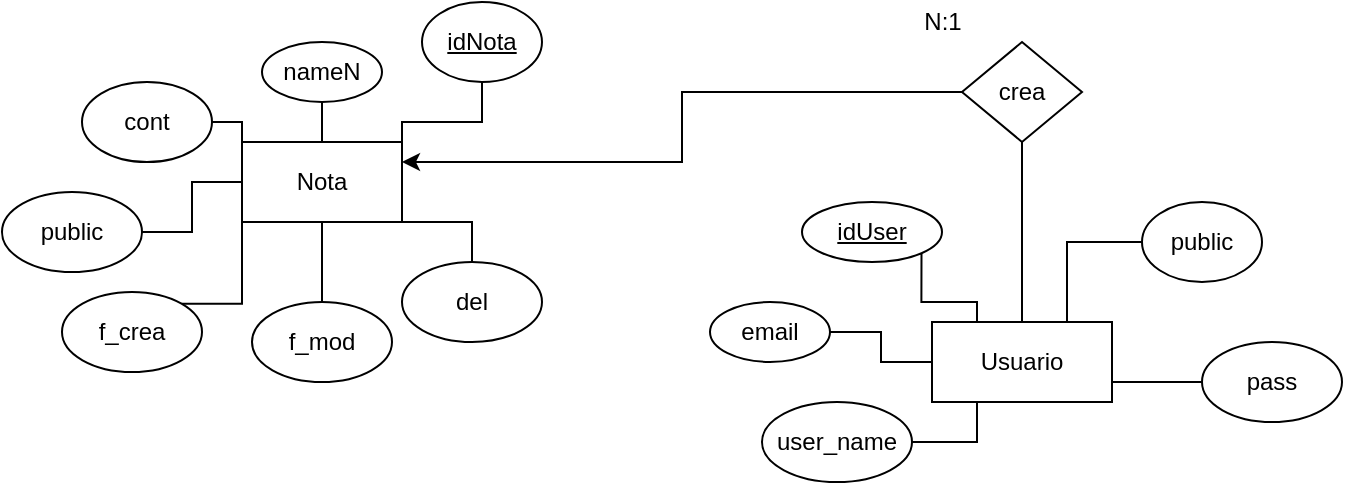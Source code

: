 <mxfile version="15.7.3" type="device"><diagram id="ehfaQRDbEwTxv-INhdDi" name="Page-1"><mxGraphModel dx="526" dy="534" grid="1" gridSize="10" guides="1" tooltips="1" connect="1" arrows="1" fold="1" page="1" pageScale="1" pageWidth="827" pageHeight="1169" math="0" shadow="0"><root><mxCell id="0"/><mxCell id="1" parent="0"/><mxCell id="5Wo8V2h785aiB88IcF0W-1" value="Nota" style="rounded=0;whiteSpace=wrap;html=1;" parent="1" vertex="1"><mxGeometry x="180" y="120" width="80" height="40" as="geometry"/></mxCell><mxCell id="5Wo8V2h785aiB88IcF0W-2" value="Usuario" style="whiteSpace=wrap;html=1;" parent="1" vertex="1"><mxGeometry x="525" y="210" width="90" height="40" as="geometry"/></mxCell><mxCell id="5Wo8V2h785aiB88IcF0W-6" style="edgeStyle=orthogonalEdgeStyle;rounded=0;orthogonalLoop=1;jettySize=auto;html=1;exitX=0;exitY=0.5;exitDx=0;exitDy=0;entryX=1;entryY=0.25;entryDx=0;entryDy=0;" parent="1" source="5Wo8V2h785aiB88IcF0W-5" target="5Wo8V2h785aiB88IcF0W-1" edge="1"><mxGeometry relative="1" as="geometry"/></mxCell><mxCell id="5Wo8V2h785aiB88IcF0W-7" style="edgeStyle=orthogonalEdgeStyle;rounded=0;orthogonalLoop=1;jettySize=auto;html=1;exitX=0.5;exitY=1;exitDx=0;exitDy=0;entryX=0.5;entryY=0;entryDx=0;entryDy=0;endArrow=none;endFill=0;" parent="1" source="5Wo8V2h785aiB88IcF0W-5" target="5Wo8V2h785aiB88IcF0W-2" edge="1"><mxGeometry relative="1" as="geometry"/></mxCell><mxCell id="5Wo8V2h785aiB88IcF0W-5" value="crea" style="rhombus;whiteSpace=wrap;html=1;" parent="1" vertex="1"><mxGeometry x="540" y="70" width="60" height="50" as="geometry"/></mxCell><mxCell id="5Wo8V2h785aiB88IcF0W-11" style="edgeStyle=orthogonalEdgeStyle;rounded=0;orthogonalLoop=1;jettySize=auto;html=1;exitX=0.5;exitY=1;exitDx=0;exitDy=0;entryX=1;entryY=0;entryDx=0;entryDy=0;endArrow=none;endFill=0;" parent="1" source="5Wo8V2h785aiB88IcF0W-10" target="5Wo8V2h785aiB88IcF0W-1" edge="1"><mxGeometry relative="1" as="geometry"/></mxCell><mxCell id="5Wo8V2h785aiB88IcF0W-10" value="&lt;u&gt;idNota&lt;/u&gt;" style="ellipse;whiteSpace=wrap;html=1;" parent="1" vertex="1"><mxGeometry x="270" y="50" width="60" height="40" as="geometry"/></mxCell><mxCell id="5Wo8V2h785aiB88IcF0W-13" value="N:1" style="text;html=1;align=center;verticalAlign=middle;resizable=0;points=[];autosize=1;strokeColor=none;fillColor=none;" parent="1" vertex="1"><mxGeometry x="515" y="50" width="30" height="20" as="geometry"/></mxCell><mxCell id="5Wo8V2h785aiB88IcF0W-20" style="edgeStyle=orthogonalEdgeStyle;rounded=0;orthogonalLoop=1;jettySize=auto;html=1;exitX=1;exitY=1;exitDx=0;exitDy=0;entryX=0.25;entryY=0;entryDx=0;entryDy=0;startArrow=none;startFill=0;endArrow=none;endFill=0;" parent="1" source="5Wo8V2h785aiB88IcF0W-15" target="5Wo8V2h785aiB88IcF0W-2" edge="1"><mxGeometry relative="1" as="geometry"/></mxCell><mxCell id="5Wo8V2h785aiB88IcF0W-15" value="&lt;u&gt;idUser&lt;/u&gt;" style="ellipse;whiteSpace=wrap;html=1;" parent="1" vertex="1"><mxGeometry x="460" y="150" width="70" height="30" as="geometry"/></mxCell><mxCell id="5Wo8V2h785aiB88IcF0W-22" style="edgeStyle=orthogonalEdgeStyle;rounded=0;orthogonalLoop=1;jettySize=auto;html=1;exitX=1;exitY=0.5;exitDx=0;exitDy=0;entryX=0.25;entryY=1;entryDx=0;entryDy=0;startArrow=none;startFill=0;endArrow=none;endFill=0;" parent="1" source="5Wo8V2h785aiB88IcF0W-16" target="5Wo8V2h785aiB88IcF0W-2" edge="1"><mxGeometry relative="1" as="geometry"/></mxCell><mxCell id="5Wo8V2h785aiB88IcF0W-16" value="user_name" style="ellipse;whiteSpace=wrap;html=1;" parent="1" vertex="1"><mxGeometry x="440" y="250" width="75" height="40" as="geometry"/></mxCell><mxCell id="5Wo8V2h785aiB88IcF0W-21" style="edgeStyle=orthogonalEdgeStyle;rounded=0;orthogonalLoop=1;jettySize=auto;html=1;exitX=1;exitY=0.5;exitDx=0;exitDy=0;entryX=0;entryY=0.5;entryDx=0;entryDy=0;startArrow=none;startFill=0;endArrow=none;endFill=0;" parent="1" source="5Wo8V2h785aiB88IcF0W-17" target="5Wo8V2h785aiB88IcF0W-2" edge="1"><mxGeometry relative="1" as="geometry"/></mxCell><mxCell id="5Wo8V2h785aiB88IcF0W-17" value="email" style="ellipse;whiteSpace=wrap;html=1;" parent="1" vertex="1"><mxGeometry x="414" y="200" width="60" height="30" as="geometry"/></mxCell><mxCell id="5Wo8V2h785aiB88IcF0W-23" style="edgeStyle=orthogonalEdgeStyle;rounded=0;orthogonalLoop=1;jettySize=auto;html=1;exitX=0;exitY=0.5;exitDx=0;exitDy=0;entryX=1;entryY=0.75;entryDx=0;entryDy=0;startArrow=none;startFill=0;endArrow=none;endFill=0;" parent="1" source="5Wo8V2h785aiB88IcF0W-18" target="5Wo8V2h785aiB88IcF0W-2" edge="1"><mxGeometry relative="1" as="geometry"/></mxCell><mxCell id="5Wo8V2h785aiB88IcF0W-18" value="pass" style="ellipse;whiteSpace=wrap;html=1;" parent="1" vertex="1"><mxGeometry x="660" y="220" width="70" height="40" as="geometry"/></mxCell><mxCell id="5Wo8V2h785aiB88IcF0W-24" style="edgeStyle=orthogonalEdgeStyle;rounded=0;orthogonalLoop=1;jettySize=auto;html=1;exitX=0;exitY=0.5;exitDx=0;exitDy=0;entryX=0.75;entryY=0;entryDx=0;entryDy=0;startArrow=none;startFill=0;endArrow=none;endFill=0;" parent="1" source="5Wo8V2h785aiB88IcF0W-19" target="5Wo8V2h785aiB88IcF0W-2" edge="1"><mxGeometry relative="1" as="geometry"/></mxCell><mxCell id="5Wo8V2h785aiB88IcF0W-19" value="public" style="ellipse;whiteSpace=wrap;html=1;" parent="1" vertex="1"><mxGeometry x="630" y="150" width="60" height="40" as="geometry"/></mxCell><mxCell id="5Wo8V2h785aiB88IcF0W-36" style="edgeStyle=orthogonalEdgeStyle;rounded=0;orthogonalLoop=1;jettySize=auto;html=1;exitX=0.5;exitY=1;exitDx=0;exitDy=0;entryX=0.5;entryY=0;entryDx=0;entryDy=0;startArrow=none;startFill=0;endArrow=none;endFill=0;" parent="1" source="5Wo8V2h785aiB88IcF0W-35" target="5Wo8V2h785aiB88IcF0W-1" edge="1"><mxGeometry relative="1" as="geometry"/></mxCell><mxCell id="5Wo8V2h785aiB88IcF0W-35" value="nameN" style="ellipse;whiteSpace=wrap;html=1;" parent="1" vertex="1"><mxGeometry x="190" y="70" width="60" height="30" as="geometry"/></mxCell><mxCell id="5Wo8V2h785aiB88IcF0W-38" style="edgeStyle=orthogonalEdgeStyle;rounded=0;orthogonalLoop=1;jettySize=auto;html=1;exitX=1;exitY=0.5;exitDx=0;exitDy=0;entryX=0;entryY=0;entryDx=0;entryDy=0;startArrow=none;startFill=0;endArrow=none;endFill=0;" parent="1" source="5Wo8V2h785aiB88IcF0W-37" target="5Wo8V2h785aiB88IcF0W-1" edge="1"><mxGeometry relative="1" as="geometry"/></mxCell><mxCell id="5Wo8V2h785aiB88IcF0W-37" value="cont" style="ellipse;whiteSpace=wrap;html=1;" parent="1" vertex="1"><mxGeometry x="100" y="90" width="65" height="40" as="geometry"/></mxCell><mxCell id="5Wo8V2h785aiB88IcF0W-46" style="edgeStyle=orthogonalEdgeStyle;rounded=0;orthogonalLoop=1;jettySize=auto;html=1;exitX=1;exitY=0.5;exitDx=0;exitDy=0;entryX=0;entryY=0.5;entryDx=0;entryDy=0;startArrow=none;startFill=0;endArrow=none;endFill=0;" parent="1" source="5Wo8V2h785aiB88IcF0W-39" target="5Wo8V2h785aiB88IcF0W-1" edge="1"><mxGeometry relative="1" as="geometry"/></mxCell><mxCell id="5Wo8V2h785aiB88IcF0W-39" value="public" style="ellipse;whiteSpace=wrap;html=1;" parent="1" vertex="1"><mxGeometry x="60" y="145" width="70" height="40" as="geometry"/></mxCell><mxCell id="5Wo8V2h785aiB88IcF0W-45" style="edgeStyle=orthogonalEdgeStyle;rounded=0;orthogonalLoop=1;jettySize=auto;html=1;exitX=1;exitY=0;exitDx=0;exitDy=0;entryX=0;entryY=1;entryDx=0;entryDy=0;startArrow=none;startFill=0;endArrow=none;endFill=0;" parent="1" source="5Wo8V2h785aiB88IcF0W-40" target="5Wo8V2h785aiB88IcF0W-1" edge="1"><mxGeometry relative="1" as="geometry"/></mxCell><mxCell id="5Wo8V2h785aiB88IcF0W-40" value="f_crea" style="ellipse;whiteSpace=wrap;html=1;" parent="1" vertex="1"><mxGeometry x="90" y="195" width="70" height="40" as="geometry"/></mxCell><mxCell id="5Wo8V2h785aiB88IcF0W-44" style="edgeStyle=orthogonalEdgeStyle;rounded=0;orthogonalLoop=1;jettySize=auto;html=1;exitX=0.5;exitY=0;exitDx=0;exitDy=0;entryX=0.5;entryY=1;entryDx=0;entryDy=0;startArrow=none;startFill=0;endArrow=none;endFill=0;" parent="1" source="5Wo8V2h785aiB88IcF0W-41" target="5Wo8V2h785aiB88IcF0W-1" edge="1"><mxGeometry relative="1" as="geometry"/></mxCell><mxCell id="5Wo8V2h785aiB88IcF0W-41" value="f_mod" style="ellipse;whiteSpace=wrap;html=1;" parent="1" vertex="1"><mxGeometry x="185" y="200" width="70" height="40" as="geometry"/></mxCell><mxCell id="5Wo8V2h785aiB88IcF0W-43" style="edgeStyle=orthogonalEdgeStyle;rounded=0;orthogonalLoop=1;jettySize=auto;html=1;exitX=0.5;exitY=0;exitDx=0;exitDy=0;entryX=0.75;entryY=1;entryDx=0;entryDy=0;startArrow=none;startFill=0;endArrow=none;endFill=0;" parent="1" source="5Wo8V2h785aiB88IcF0W-42" target="5Wo8V2h785aiB88IcF0W-1" edge="1"><mxGeometry relative="1" as="geometry"/></mxCell><mxCell id="5Wo8V2h785aiB88IcF0W-42" value="del" style="ellipse;whiteSpace=wrap;html=1;" parent="1" vertex="1"><mxGeometry x="260" y="180" width="70" height="40" as="geometry"/></mxCell></root></mxGraphModel></diagram></mxfile>